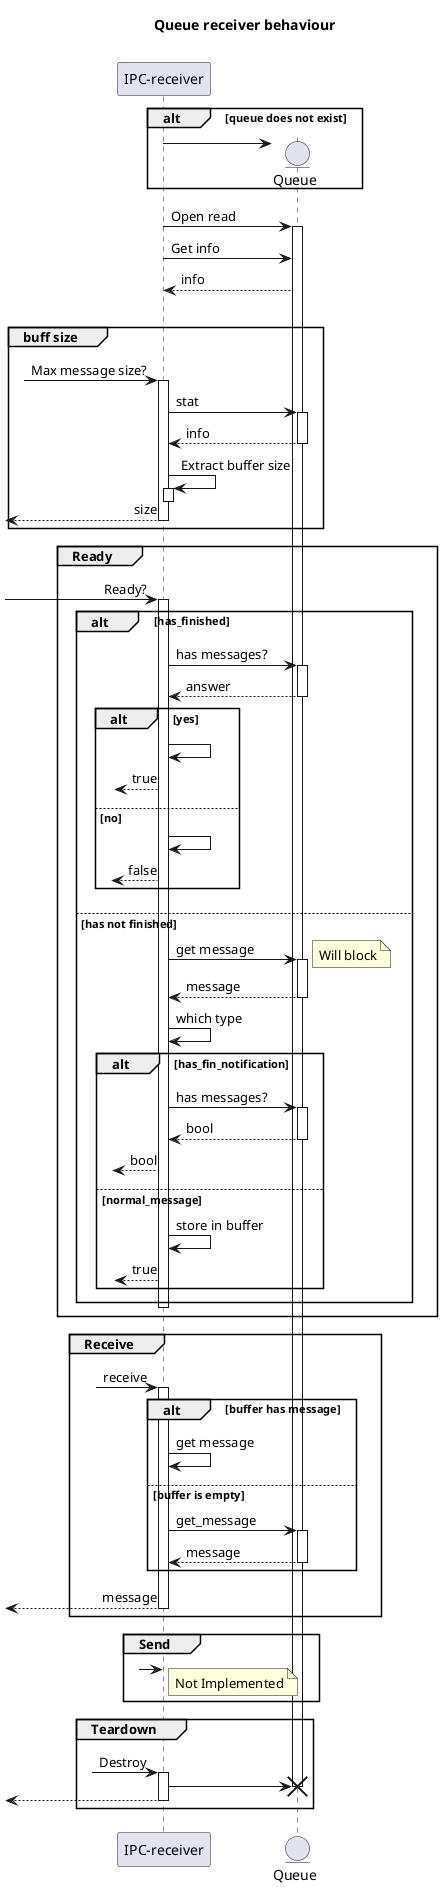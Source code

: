 @startuml Queue_receiver
!pragma teoz true

title "Queue receiver behaviour"
participant "IPC-receiver" as IR
entity Queue as Q

alt queue does not exist
IR -> Q **
end

IR -> Q ++: Open read
IR -> Q: Get info
IR <-- Q: info
|||

group buff size
?-> IR ++: Max message size?
IR -> Q ++: stat
return info
IR -> IR ++: Extract buffer size
deactivate IR
return size
end

group Ready
[->IR ++: Ready?
  alt has_finished
    IR -> Q ++: has messages?
    return answer
    alt yes
      IR -> IR
      ?<-- IR: true
    else no
      IR -> IR
      ?<-- IR: false
    end
  else has not finished
    IR -> Q ++: get message
    note right: Will block
    return message
    IR -> IR: which type
    
    alt has_fin_notification
      IR -> Q ++: has messages?
      return bool
      ?<-- IR: bool
    else normal_message
      IR -> IR: store in buffer
      ?<-- IR: true
    end
    
    deactivate IR
  end
end

group Receive
  ?-> IR ++: receive
  alt buffer has message
    IR -> IR: get message
  else buffer is empty
    IR -> Q++: get_message
    return message
  end
  return message
end

group Send
?->IR
note right: Not Implemented
end

group Teardown
?->IR ++: Destroy
IR -> Q !!: 
return

end

@enduml